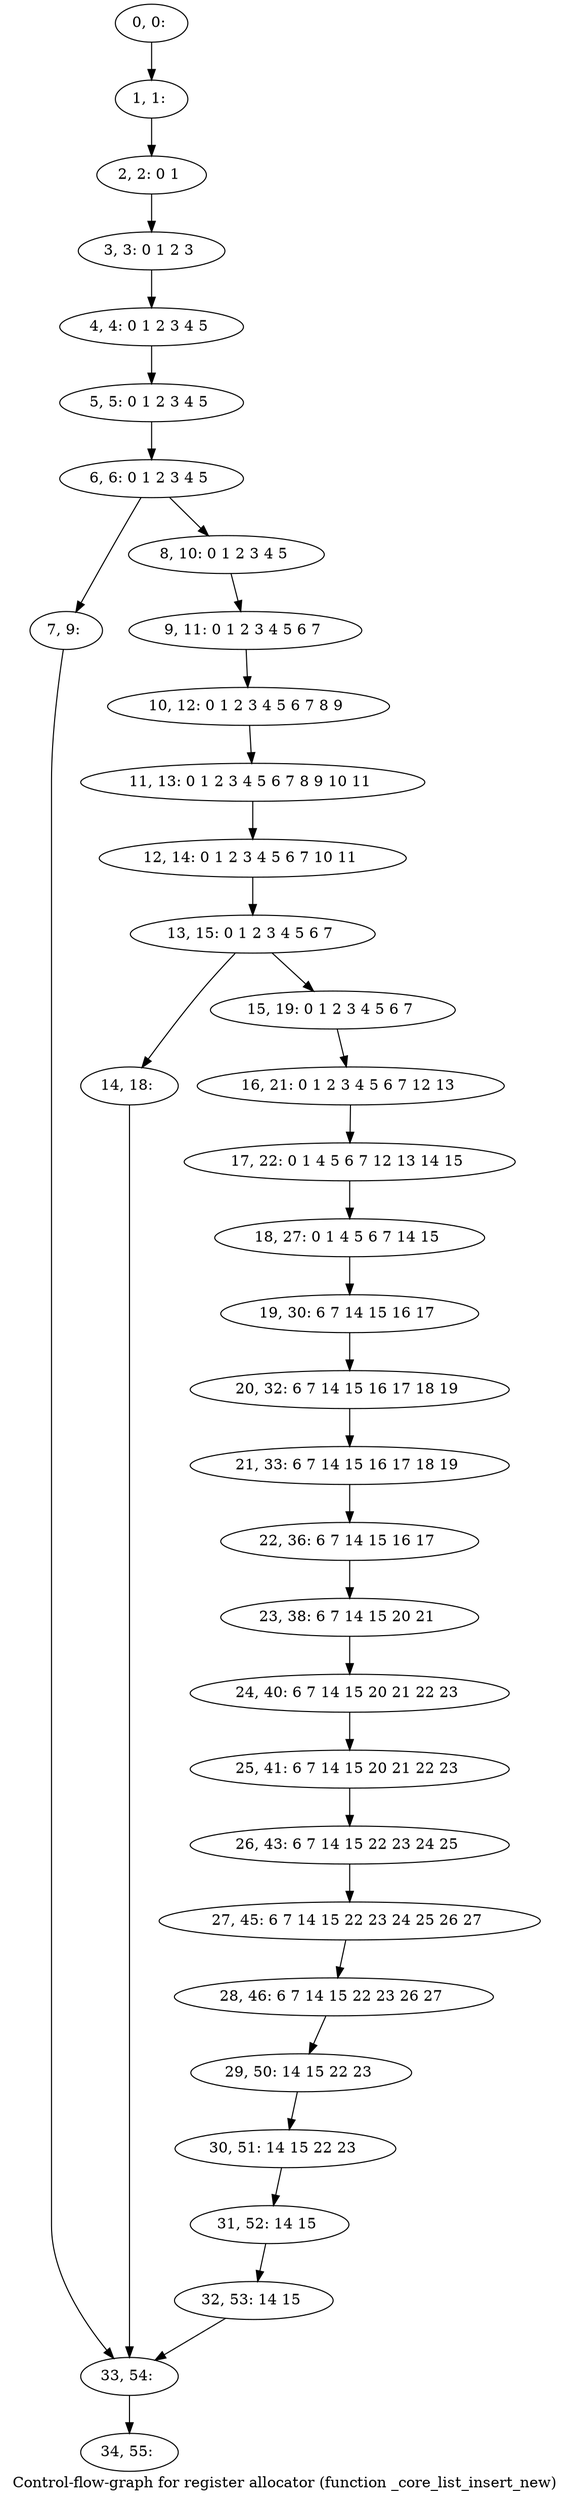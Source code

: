 digraph G {
graph [label="Control-flow-graph for register allocator (function _core_list_insert_new)"]
0[label="0, 0: "];
1[label="1, 1: "];
2[label="2, 2: 0 1 "];
3[label="3, 3: 0 1 2 3 "];
4[label="4, 4: 0 1 2 3 4 5 "];
5[label="5, 5: 0 1 2 3 4 5 "];
6[label="6, 6: 0 1 2 3 4 5 "];
7[label="7, 9: "];
8[label="8, 10: 0 1 2 3 4 5 "];
9[label="9, 11: 0 1 2 3 4 5 6 7 "];
10[label="10, 12: 0 1 2 3 4 5 6 7 8 9 "];
11[label="11, 13: 0 1 2 3 4 5 6 7 8 9 10 11 "];
12[label="12, 14: 0 1 2 3 4 5 6 7 10 11 "];
13[label="13, 15: 0 1 2 3 4 5 6 7 "];
14[label="14, 18: "];
15[label="15, 19: 0 1 2 3 4 5 6 7 "];
16[label="16, 21: 0 1 2 3 4 5 6 7 12 13 "];
17[label="17, 22: 0 1 4 5 6 7 12 13 14 15 "];
18[label="18, 27: 0 1 4 5 6 7 14 15 "];
19[label="19, 30: 6 7 14 15 16 17 "];
20[label="20, 32: 6 7 14 15 16 17 18 19 "];
21[label="21, 33: 6 7 14 15 16 17 18 19 "];
22[label="22, 36: 6 7 14 15 16 17 "];
23[label="23, 38: 6 7 14 15 20 21 "];
24[label="24, 40: 6 7 14 15 20 21 22 23 "];
25[label="25, 41: 6 7 14 15 20 21 22 23 "];
26[label="26, 43: 6 7 14 15 22 23 24 25 "];
27[label="27, 45: 6 7 14 15 22 23 24 25 26 27 "];
28[label="28, 46: 6 7 14 15 22 23 26 27 "];
29[label="29, 50: 14 15 22 23 "];
30[label="30, 51: 14 15 22 23 "];
31[label="31, 52: 14 15 "];
32[label="32, 53: 14 15 "];
33[label="33, 54: "];
34[label="34, 55: "];
0->1 ;
1->2 ;
2->3 ;
3->4 ;
4->5 ;
5->6 ;
6->7 ;
6->8 ;
7->33 ;
8->9 ;
9->10 ;
10->11 ;
11->12 ;
12->13 ;
13->14 ;
13->15 ;
14->33 ;
15->16 ;
16->17 ;
17->18 ;
18->19 ;
19->20 ;
20->21 ;
21->22 ;
22->23 ;
23->24 ;
24->25 ;
25->26 ;
26->27 ;
27->28 ;
28->29 ;
29->30 ;
30->31 ;
31->32 ;
32->33 ;
33->34 ;
}
